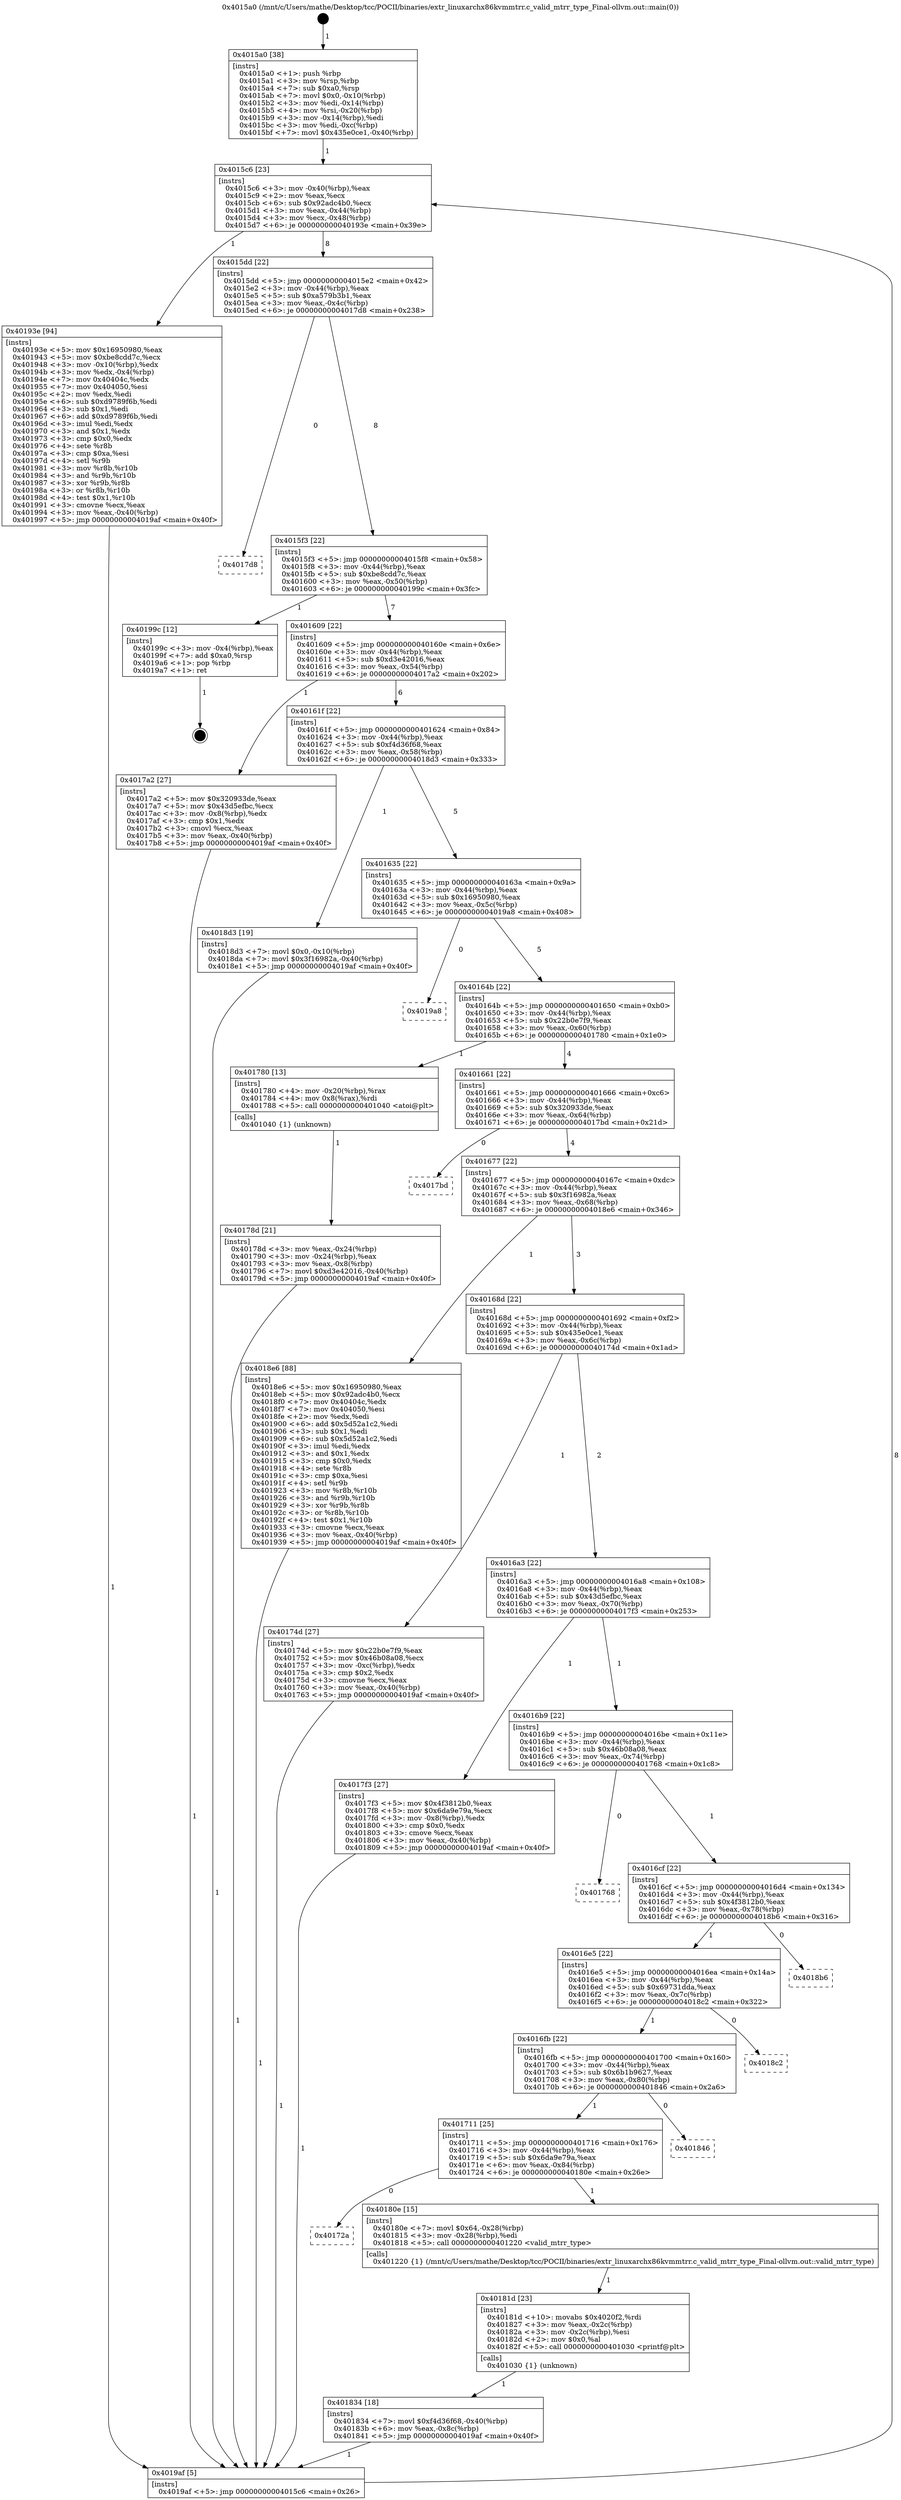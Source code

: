 digraph "0x4015a0" {
  label = "0x4015a0 (/mnt/c/Users/mathe/Desktop/tcc/POCII/binaries/extr_linuxarchx86kvmmtrr.c_valid_mtrr_type_Final-ollvm.out::main(0))"
  labelloc = "t"
  node[shape=record]

  Entry [label="",width=0.3,height=0.3,shape=circle,fillcolor=black,style=filled]
  "0x4015c6" [label="{
     0x4015c6 [23]\l
     | [instrs]\l
     &nbsp;&nbsp;0x4015c6 \<+3\>: mov -0x40(%rbp),%eax\l
     &nbsp;&nbsp;0x4015c9 \<+2\>: mov %eax,%ecx\l
     &nbsp;&nbsp;0x4015cb \<+6\>: sub $0x92adc4b0,%ecx\l
     &nbsp;&nbsp;0x4015d1 \<+3\>: mov %eax,-0x44(%rbp)\l
     &nbsp;&nbsp;0x4015d4 \<+3\>: mov %ecx,-0x48(%rbp)\l
     &nbsp;&nbsp;0x4015d7 \<+6\>: je 000000000040193e \<main+0x39e\>\l
  }"]
  "0x40193e" [label="{
     0x40193e [94]\l
     | [instrs]\l
     &nbsp;&nbsp;0x40193e \<+5\>: mov $0x16950980,%eax\l
     &nbsp;&nbsp;0x401943 \<+5\>: mov $0xbe8cdd7c,%ecx\l
     &nbsp;&nbsp;0x401948 \<+3\>: mov -0x10(%rbp),%edx\l
     &nbsp;&nbsp;0x40194b \<+3\>: mov %edx,-0x4(%rbp)\l
     &nbsp;&nbsp;0x40194e \<+7\>: mov 0x40404c,%edx\l
     &nbsp;&nbsp;0x401955 \<+7\>: mov 0x404050,%esi\l
     &nbsp;&nbsp;0x40195c \<+2\>: mov %edx,%edi\l
     &nbsp;&nbsp;0x40195e \<+6\>: sub $0xd9789f6b,%edi\l
     &nbsp;&nbsp;0x401964 \<+3\>: sub $0x1,%edi\l
     &nbsp;&nbsp;0x401967 \<+6\>: add $0xd9789f6b,%edi\l
     &nbsp;&nbsp;0x40196d \<+3\>: imul %edi,%edx\l
     &nbsp;&nbsp;0x401970 \<+3\>: and $0x1,%edx\l
     &nbsp;&nbsp;0x401973 \<+3\>: cmp $0x0,%edx\l
     &nbsp;&nbsp;0x401976 \<+4\>: sete %r8b\l
     &nbsp;&nbsp;0x40197a \<+3\>: cmp $0xa,%esi\l
     &nbsp;&nbsp;0x40197d \<+4\>: setl %r9b\l
     &nbsp;&nbsp;0x401981 \<+3\>: mov %r8b,%r10b\l
     &nbsp;&nbsp;0x401984 \<+3\>: and %r9b,%r10b\l
     &nbsp;&nbsp;0x401987 \<+3\>: xor %r9b,%r8b\l
     &nbsp;&nbsp;0x40198a \<+3\>: or %r8b,%r10b\l
     &nbsp;&nbsp;0x40198d \<+4\>: test $0x1,%r10b\l
     &nbsp;&nbsp;0x401991 \<+3\>: cmovne %ecx,%eax\l
     &nbsp;&nbsp;0x401994 \<+3\>: mov %eax,-0x40(%rbp)\l
     &nbsp;&nbsp;0x401997 \<+5\>: jmp 00000000004019af \<main+0x40f\>\l
  }"]
  "0x4015dd" [label="{
     0x4015dd [22]\l
     | [instrs]\l
     &nbsp;&nbsp;0x4015dd \<+5\>: jmp 00000000004015e2 \<main+0x42\>\l
     &nbsp;&nbsp;0x4015e2 \<+3\>: mov -0x44(%rbp),%eax\l
     &nbsp;&nbsp;0x4015e5 \<+5\>: sub $0xa579b3b1,%eax\l
     &nbsp;&nbsp;0x4015ea \<+3\>: mov %eax,-0x4c(%rbp)\l
     &nbsp;&nbsp;0x4015ed \<+6\>: je 00000000004017d8 \<main+0x238\>\l
  }"]
  Exit [label="",width=0.3,height=0.3,shape=circle,fillcolor=black,style=filled,peripheries=2]
  "0x4017d8" [label="{
     0x4017d8\l
  }", style=dashed]
  "0x4015f3" [label="{
     0x4015f3 [22]\l
     | [instrs]\l
     &nbsp;&nbsp;0x4015f3 \<+5\>: jmp 00000000004015f8 \<main+0x58\>\l
     &nbsp;&nbsp;0x4015f8 \<+3\>: mov -0x44(%rbp),%eax\l
     &nbsp;&nbsp;0x4015fb \<+5\>: sub $0xbe8cdd7c,%eax\l
     &nbsp;&nbsp;0x401600 \<+3\>: mov %eax,-0x50(%rbp)\l
     &nbsp;&nbsp;0x401603 \<+6\>: je 000000000040199c \<main+0x3fc\>\l
  }"]
  "0x401834" [label="{
     0x401834 [18]\l
     | [instrs]\l
     &nbsp;&nbsp;0x401834 \<+7\>: movl $0xf4d36f68,-0x40(%rbp)\l
     &nbsp;&nbsp;0x40183b \<+6\>: mov %eax,-0x8c(%rbp)\l
     &nbsp;&nbsp;0x401841 \<+5\>: jmp 00000000004019af \<main+0x40f\>\l
  }"]
  "0x40199c" [label="{
     0x40199c [12]\l
     | [instrs]\l
     &nbsp;&nbsp;0x40199c \<+3\>: mov -0x4(%rbp),%eax\l
     &nbsp;&nbsp;0x40199f \<+7\>: add $0xa0,%rsp\l
     &nbsp;&nbsp;0x4019a6 \<+1\>: pop %rbp\l
     &nbsp;&nbsp;0x4019a7 \<+1\>: ret\l
  }"]
  "0x401609" [label="{
     0x401609 [22]\l
     | [instrs]\l
     &nbsp;&nbsp;0x401609 \<+5\>: jmp 000000000040160e \<main+0x6e\>\l
     &nbsp;&nbsp;0x40160e \<+3\>: mov -0x44(%rbp),%eax\l
     &nbsp;&nbsp;0x401611 \<+5\>: sub $0xd3e42016,%eax\l
     &nbsp;&nbsp;0x401616 \<+3\>: mov %eax,-0x54(%rbp)\l
     &nbsp;&nbsp;0x401619 \<+6\>: je 00000000004017a2 \<main+0x202\>\l
  }"]
  "0x40181d" [label="{
     0x40181d [23]\l
     | [instrs]\l
     &nbsp;&nbsp;0x40181d \<+10\>: movabs $0x4020f2,%rdi\l
     &nbsp;&nbsp;0x401827 \<+3\>: mov %eax,-0x2c(%rbp)\l
     &nbsp;&nbsp;0x40182a \<+3\>: mov -0x2c(%rbp),%esi\l
     &nbsp;&nbsp;0x40182d \<+2\>: mov $0x0,%al\l
     &nbsp;&nbsp;0x40182f \<+5\>: call 0000000000401030 \<printf@plt\>\l
     | [calls]\l
     &nbsp;&nbsp;0x401030 \{1\} (unknown)\l
  }"]
  "0x4017a2" [label="{
     0x4017a2 [27]\l
     | [instrs]\l
     &nbsp;&nbsp;0x4017a2 \<+5\>: mov $0x320933de,%eax\l
     &nbsp;&nbsp;0x4017a7 \<+5\>: mov $0x43d5efbc,%ecx\l
     &nbsp;&nbsp;0x4017ac \<+3\>: mov -0x8(%rbp),%edx\l
     &nbsp;&nbsp;0x4017af \<+3\>: cmp $0x1,%edx\l
     &nbsp;&nbsp;0x4017b2 \<+3\>: cmovl %ecx,%eax\l
     &nbsp;&nbsp;0x4017b5 \<+3\>: mov %eax,-0x40(%rbp)\l
     &nbsp;&nbsp;0x4017b8 \<+5\>: jmp 00000000004019af \<main+0x40f\>\l
  }"]
  "0x40161f" [label="{
     0x40161f [22]\l
     | [instrs]\l
     &nbsp;&nbsp;0x40161f \<+5\>: jmp 0000000000401624 \<main+0x84\>\l
     &nbsp;&nbsp;0x401624 \<+3\>: mov -0x44(%rbp),%eax\l
     &nbsp;&nbsp;0x401627 \<+5\>: sub $0xf4d36f68,%eax\l
     &nbsp;&nbsp;0x40162c \<+3\>: mov %eax,-0x58(%rbp)\l
     &nbsp;&nbsp;0x40162f \<+6\>: je 00000000004018d3 \<main+0x333\>\l
  }"]
  "0x40172a" [label="{
     0x40172a\l
  }", style=dashed]
  "0x4018d3" [label="{
     0x4018d3 [19]\l
     | [instrs]\l
     &nbsp;&nbsp;0x4018d3 \<+7\>: movl $0x0,-0x10(%rbp)\l
     &nbsp;&nbsp;0x4018da \<+7\>: movl $0x3f16982a,-0x40(%rbp)\l
     &nbsp;&nbsp;0x4018e1 \<+5\>: jmp 00000000004019af \<main+0x40f\>\l
  }"]
  "0x401635" [label="{
     0x401635 [22]\l
     | [instrs]\l
     &nbsp;&nbsp;0x401635 \<+5\>: jmp 000000000040163a \<main+0x9a\>\l
     &nbsp;&nbsp;0x40163a \<+3\>: mov -0x44(%rbp),%eax\l
     &nbsp;&nbsp;0x40163d \<+5\>: sub $0x16950980,%eax\l
     &nbsp;&nbsp;0x401642 \<+3\>: mov %eax,-0x5c(%rbp)\l
     &nbsp;&nbsp;0x401645 \<+6\>: je 00000000004019a8 \<main+0x408\>\l
  }"]
  "0x40180e" [label="{
     0x40180e [15]\l
     | [instrs]\l
     &nbsp;&nbsp;0x40180e \<+7\>: movl $0x64,-0x28(%rbp)\l
     &nbsp;&nbsp;0x401815 \<+3\>: mov -0x28(%rbp),%edi\l
     &nbsp;&nbsp;0x401818 \<+5\>: call 0000000000401220 \<valid_mtrr_type\>\l
     | [calls]\l
     &nbsp;&nbsp;0x401220 \{1\} (/mnt/c/Users/mathe/Desktop/tcc/POCII/binaries/extr_linuxarchx86kvmmtrr.c_valid_mtrr_type_Final-ollvm.out::valid_mtrr_type)\l
  }"]
  "0x4019a8" [label="{
     0x4019a8\l
  }", style=dashed]
  "0x40164b" [label="{
     0x40164b [22]\l
     | [instrs]\l
     &nbsp;&nbsp;0x40164b \<+5\>: jmp 0000000000401650 \<main+0xb0\>\l
     &nbsp;&nbsp;0x401650 \<+3\>: mov -0x44(%rbp),%eax\l
     &nbsp;&nbsp;0x401653 \<+5\>: sub $0x22b0e7f9,%eax\l
     &nbsp;&nbsp;0x401658 \<+3\>: mov %eax,-0x60(%rbp)\l
     &nbsp;&nbsp;0x40165b \<+6\>: je 0000000000401780 \<main+0x1e0\>\l
  }"]
  "0x401711" [label="{
     0x401711 [25]\l
     | [instrs]\l
     &nbsp;&nbsp;0x401711 \<+5\>: jmp 0000000000401716 \<main+0x176\>\l
     &nbsp;&nbsp;0x401716 \<+3\>: mov -0x44(%rbp),%eax\l
     &nbsp;&nbsp;0x401719 \<+5\>: sub $0x6da9e79a,%eax\l
     &nbsp;&nbsp;0x40171e \<+6\>: mov %eax,-0x84(%rbp)\l
     &nbsp;&nbsp;0x401724 \<+6\>: je 000000000040180e \<main+0x26e\>\l
  }"]
  "0x401780" [label="{
     0x401780 [13]\l
     | [instrs]\l
     &nbsp;&nbsp;0x401780 \<+4\>: mov -0x20(%rbp),%rax\l
     &nbsp;&nbsp;0x401784 \<+4\>: mov 0x8(%rax),%rdi\l
     &nbsp;&nbsp;0x401788 \<+5\>: call 0000000000401040 \<atoi@plt\>\l
     | [calls]\l
     &nbsp;&nbsp;0x401040 \{1\} (unknown)\l
  }"]
  "0x401661" [label="{
     0x401661 [22]\l
     | [instrs]\l
     &nbsp;&nbsp;0x401661 \<+5\>: jmp 0000000000401666 \<main+0xc6\>\l
     &nbsp;&nbsp;0x401666 \<+3\>: mov -0x44(%rbp),%eax\l
     &nbsp;&nbsp;0x401669 \<+5\>: sub $0x320933de,%eax\l
     &nbsp;&nbsp;0x40166e \<+3\>: mov %eax,-0x64(%rbp)\l
     &nbsp;&nbsp;0x401671 \<+6\>: je 00000000004017bd \<main+0x21d\>\l
  }"]
  "0x401846" [label="{
     0x401846\l
  }", style=dashed]
  "0x4017bd" [label="{
     0x4017bd\l
  }", style=dashed]
  "0x401677" [label="{
     0x401677 [22]\l
     | [instrs]\l
     &nbsp;&nbsp;0x401677 \<+5\>: jmp 000000000040167c \<main+0xdc\>\l
     &nbsp;&nbsp;0x40167c \<+3\>: mov -0x44(%rbp),%eax\l
     &nbsp;&nbsp;0x40167f \<+5\>: sub $0x3f16982a,%eax\l
     &nbsp;&nbsp;0x401684 \<+3\>: mov %eax,-0x68(%rbp)\l
     &nbsp;&nbsp;0x401687 \<+6\>: je 00000000004018e6 \<main+0x346\>\l
  }"]
  "0x4016fb" [label="{
     0x4016fb [22]\l
     | [instrs]\l
     &nbsp;&nbsp;0x4016fb \<+5\>: jmp 0000000000401700 \<main+0x160\>\l
     &nbsp;&nbsp;0x401700 \<+3\>: mov -0x44(%rbp),%eax\l
     &nbsp;&nbsp;0x401703 \<+5\>: sub $0x6b1b9627,%eax\l
     &nbsp;&nbsp;0x401708 \<+3\>: mov %eax,-0x80(%rbp)\l
     &nbsp;&nbsp;0x40170b \<+6\>: je 0000000000401846 \<main+0x2a6\>\l
  }"]
  "0x4018e6" [label="{
     0x4018e6 [88]\l
     | [instrs]\l
     &nbsp;&nbsp;0x4018e6 \<+5\>: mov $0x16950980,%eax\l
     &nbsp;&nbsp;0x4018eb \<+5\>: mov $0x92adc4b0,%ecx\l
     &nbsp;&nbsp;0x4018f0 \<+7\>: mov 0x40404c,%edx\l
     &nbsp;&nbsp;0x4018f7 \<+7\>: mov 0x404050,%esi\l
     &nbsp;&nbsp;0x4018fe \<+2\>: mov %edx,%edi\l
     &nbsp;&nbsp;0x401900 \<+6\>: add $0x5d52a1c2,%edi\l
     &nbsp;&nbsp;0x401906 \<+3\>: sub $0x1,%edi\l
     &nbsp;&nbsp;0x401909 \<+6\>: sub $0x5d52a1c2,%edi\l
     &nbsp;&nbsp;0x40190f \<+3\>: imul %edi,%edx\l
     &nbsp;&nbsp;0x401912 \<+3\>: and $0x1,%edx\l
     &nbsp;&nbsp;0x401915 \<+3\>: cmp $0x0,%edx\l
     &nbsp;&nbsp;0x401918 \<+4\>: sete %r8b\l
     &nbsp;&nbsp;0x40191c \<+3\>: cmp $0xa,%esi\l
     &nbsp;&nbsp;0x40191f \<+4\>: setl %r9b\l
     &nbsp;&nbsp;0x401923 \<+3\>: mov %r8b,%r10b\l
     &nbsp;&nbsp;0x401926 \<+3\>: and %r9b,%r10b\l
     &nbsp;&nbsp;0x401929 \<+3\>: xor %r9b,%r8b\l
     &nbsp;&nbsp;0x40192c \<+3\>: or %r8b,%r10b\l
     &nbsp;&nbsp;0x40192f \<+4\>: test $0x1,%r10b\l
     &nbsp;&nbsp;0x401933 \<+3\>: cmovne %ecx,%eax\l
     &nbsp;&nbsp;0x401936 \<+3\>: mov %eax,-0x40(%rbp)\l
     &nbsp;&nbsp;0x401939 \<+5\>: jmp 00000000004019af \<main+0x40f\>\l
  }"]
  "0x40168d" [label="{
     0x40168d [22]\l
     | [instrs]\l
     &nbsp;&nbsp;0x40168d \<+5\>: jmp 0000000000401692 \<main+0xf2\>\l
     &nbsp;&nbsp;0x401692 \<+3\>: mov -0x44(%rbp),%eax\l
     &nbsp;&nbsp;0x401695 \<+5\>: sub $0x435e0ce1,%eax\l
     &nbsp;&nbsp;0x40169a \<+3\>: mov %eax,-0x6c(%rbp)\l
     &nbsp;&nbsp;0x40169d \<+6\>: je 000000000040174d \<main+0x1ad\>\l
  }"]
  "0x4018c2" [label="{
     0x4018c2\l
  }", style=dashed]
  "0x40174d" [label="{
     0x40174d [27]\l
     | [instrs]\l
     &nbsp;&nbsp;0x40174d \<+5\>: mov $0x22b0e7f9,%eax\l
     &nbsp;&nbsp;0x401752 \<+5\>: mov $0x46b08a08,%ecx\l
     &nbsp;&nbsp;0x401757 \<+3\>: mov -0xc(%rbp),%edx\l
     &nbsp;&nbsp;0x40175a \<+3\>: cmp $0x2,%edx\l
     &nbsp;&nbsp;0x40175d \<+3\>: cmovne %ecx,%eax\l
     &nbsp;&nbsp;0x401760 \<+3\>: mov %eax,-0x40(%rbp)\l
     &nbsp;&nbsp;0x401763 \<+5\>: jmp 00000000004019af \<main+0x40f\>\l
  }"]
  "0x4016a3" [label="{
     0x4016a3 [22]\l
     | [instrs]\l
     &nbsp;&nbsp;0x4016a3 \<+5\>: jmp 00000000004016a8 \<main+0x108\>\l
     &nbsp;&nbsp;0x4016a8 \<+3\>: mov -0x44(%rbp),%eax\l
     &nbsp;&nbsp;0x4016ab \<+5\>: sub $0x43d5efbc,%eax\l
     &nbsp;&nbsp;0x4016b0 \<+3\>: mov %eax,-0x70(%rbp)\l
     &nbsp;&nbsp;0x4016b3 \<+6\>: je 00000000004017f3 \<main+0x253\>\l
  }"]
  "0x4019af" [label="{
     0x4019af [5]\l
     | [instrs]\l
     &nbsp;&nbsp;0x4019af \<+5\>: jmp 00000000004015c6 \<main+0x26\>\l
  }"]
  "0x4015a0" [label="{
     0x4015a0 [38]\l
     | [instrs]\l
     &nbsp;&nbsp;0x4015a0 \<+1\>: push %rbp\l
     &nbsp;&nbsp;0x4015a1 \<+3\>: mov %rsp,%rbp\l
     &nbsp;&nbsp;0x4015a4 \<+7\>: sub $0xa0,%rsp\l
     &nbsp;&nbsp;0x4015ab \<+7\>: movl $0x0,-0x10(%rbp)\l
     &nbsp;&nbsp;0x4015b2 \<+3\>: mov %edi,-0x14(%rbp)\l
     &nbsp;&nbsp;0x4015b5 \<+4\>: mov %rsi,-0x20(%rbp)\l
     &nbsp;&nbsp;0x4015b9 \<+3\>: mov -0x14(%rbp),%edi\l
     &nbsp;&nbsp;0x4015bc \<+3\>: mov %edi,-0xc(%rbp)\l
     &nbsp;&nbsp;0x4015bf \<+7\>: movl $0x435e0ce1,-0x40(%rbp)\l
  }"]
  "0x40178d" [label="{
     0x40178d [21]\l
     | [instrs]\l
     &nbsp;&nbsp;0x40178d \<+3\>: mov %eax,-0x24(%rbp)\l
     &nbsp;&nbsp;0x401790 \<+3\>: mov -0x24(%rbp),%eax\l
     &nbsp;&nbsp;0x401793 \<+3\>: mov %eax,-0x8(%rbp)\l
     &nbsp;&nbsp;0x401796 \<+7\>: movl $0xd3e42016,-0x40(%rbp)\l
     &nbsp;&nbsp;0x40179d \<+5\>: jmp 00000000004019af \<main+0x40f\>\l
  }"]
  "0x4016e5" [label="{
     0x4016e5 [22]\l
     | [instrs]\l
     &nbsp;&nbsp;0x4016e5 \<+5\>: jmp 00000000004016ea \<main+0x14a\>\l
     &nbsp;&nbsp;0x4016ea \<+3\>: mov -0x44(%rbp),%eax\l
     &nbsp;&nbsp;0x4016ed \<+5\>: sub $0x69731dda,%eax\l
     &nbsp;&nbsp;0x4016f2 \<+3\>: mov %eax,-0x7c(%rbp)\l
     &nbsp;&nbsp;0x4016f5 \<+6\>: je 00000000004018c2 \<main+0x322\>\l
  }"]
  "0x4017f3" [label="{
     0x4017f3 [27]\l
     | [instrs]\l
     &nbsp;&nbsp;0x4017f3 \<+5\>: mov $0x4f3812b0,%eax\l
     &nbsp;&nbsp;0x4017f8 \<+5\>: mov $0x6da9e79a,%ecx\l
     &nbsp;&nbsp;0x4017fd \<+3\>: mov -0x8(%rbp),%edx\l
     &nbsp;&nbsp;0x401800 \<+3\>: cmp $0x0,%edx\l
     &nbsp;&nbsp;0x401803 \<+3\>: cmove %ecx,%eax\l
     &nbsp;&nbsp;0x401806 \<+3\>: mov %eax,-0x40(%rbp)\l
     &nbsp;&nbsp;0x401809 \<+5\>: jmp 00000000004019af \<main+0x40f\>\l
  }"]
  "0x4016b9" [label="{
     0x4016b9 [22]\l
     | [instrs]\l
     &nbsp;&nbsp;0x4016b9 \<+5\>: jmp 00000000004016be \<main+0x11e\>\l
     &nbsp;&nbsp;0x4016be \<+3\>: mov -0x44(%rbp),%eax\l
     &nbsp;&nbsp;0x4016c1 \<+5\>: sub $0x46b08a08,%eax\l
     &nbsp;&nbsp;0x4016c6 \<+3\>: mov %eax,-0x74(%rbp)\l
     &nbsp;&nbsp;0x4016c9 \<+6\>: je 0000000000401768 \<main+0x1c8\>\l
  }"]
  "0x4018b6" [label="{
     0x4018b6\l
  }", style=dashed]
  "0x401768" [label="{
     0x401768\l
  }", style=dashed]
  "0x4016cf" [label="{
     0x4016cf [22]\l
     | [instrs]\l
     &nbsp;&nbsp;0x4016cf \<+5\>: jmp 00000000004016d4 \<main+0x134\>\l
     &nbsp;&nbsp;0x4016d4 \<+3\>: mov -0x44(%rbp),%eax\l
     &nbsp;&nbsp;0x4016d7 \<+5\>: sub $0x4f3812b0,%eax\l
     &nbsp;&nbsp;0x4016dc \<+3\>: mov %eax,-0x78(%rbp)\l
     &nbsp;&nbsp;0x4016df \<+6\>: je 00000000004018b6 \<main+0x316\>\l
  }"]
  Entry -> "0x4015a0" [label=" 1"]
  "0x4015c6" -> "0x40193e" [label=" 1"]
  "0x4015c6" -> "0x4015dd" [label=" 8"]
  "0x40199c" -> Exit [label=" 1"]
  "0x4015dd" -> "0x4017d8" [label=" 0"]
  "0x4015dd" -> "0x4015f3" [label=" 8"]
  "0x40193e" -> "0x4019af" [label=" 1"]
  "0x4015f3" -> "0x40199c" [label=" 1"]
  "0x4015f3" -> "0x401609" [label=" 7"]
  "0x4018e6" -> "0x4019af" [label=" 1"]
  "0x401609" -> "0x4017a2" [label=" 1"]
  "0x401609" -> "0x40161f" [label=" 6"]
  "0x4018d3" -> "0x4019af" [label=" 1"]
  "0x40161f" -> "0x4018d3" [label=" 1"]
  "0x40161f" -> "0x401635" [label=" 5"]
  "0x401834" -> "0x4019af" [label=" 1"]
  "0x401635" -> "0x4019a8" [label=" 0"]
  "0x401635" -> "0x40164b" [label=" 5"]
  "0x40181d" -> "0x401834" [label=" 1"]
  "0x40164b" -> "0x401780" [label=" 1"]
  "0x40164b" -> "0x401661" [label=" 4"]
  "0x401711" -> "0x40172a" [label=" 0"]
  "0x401661" -> "0x4017bd" [label=" 0"]
  "0x401661" -> "0x401677" [label=" 4"]
  "0x401711" -> "0x40180e" [label=" 1"]
  "0x401677" -> "0x4018e6" [label=" 1"]
  "0x401677" -> "0x40168d" [label=" 3"]
  "0x4016fb" -> "0x401711" [label=" 1"]
  "0x40168d" -> "0x40174d" [label=" 1"]
  "0x40168d" -> "0x4016a3" [label=" 2"]
  "0x40174d" -> "0x4019af" [label=" 1"]
  "0x4015a0" -> "0x4015c6" [label=" 1"]
  "0x4019af" -> "0x4015c6" [label=" 8"]
  "0x401780" -> "0x40178d" [label=" 1"]
  "0x40178d" -> "0x4019af" [label=" 1"]
  "0x4017a2" -> "0x4019af" [label=" 1"]
  "0x4016fb" -> "0x401846" [label=" 0"]
  "0x4016a3" -> "0x4017f3" [label=" 1"]
  "0x4016a3" -> "0x4016b9" [label=" 1"]
  "0x4017f3" -> "0x4019af" [label=" 1"]
  "0x4016e5" -> "0x4016fb" [label=" 1"]
  "0x4016b9" -> "0x401768" [label=" 0"]
  "0x4016b9" -> "0x4016cf" [label=" 1"]
  "0x4016e5" -> "0x4018c2" [label=" 0"]
  "0x4016cf" -> "0x4018b6" [label=" 0"]
  "0x4016cf" -> "0x4016e5" [label=" 1"]
  "0x40180e" -> "0x40181d" [label=" 1"]
}
